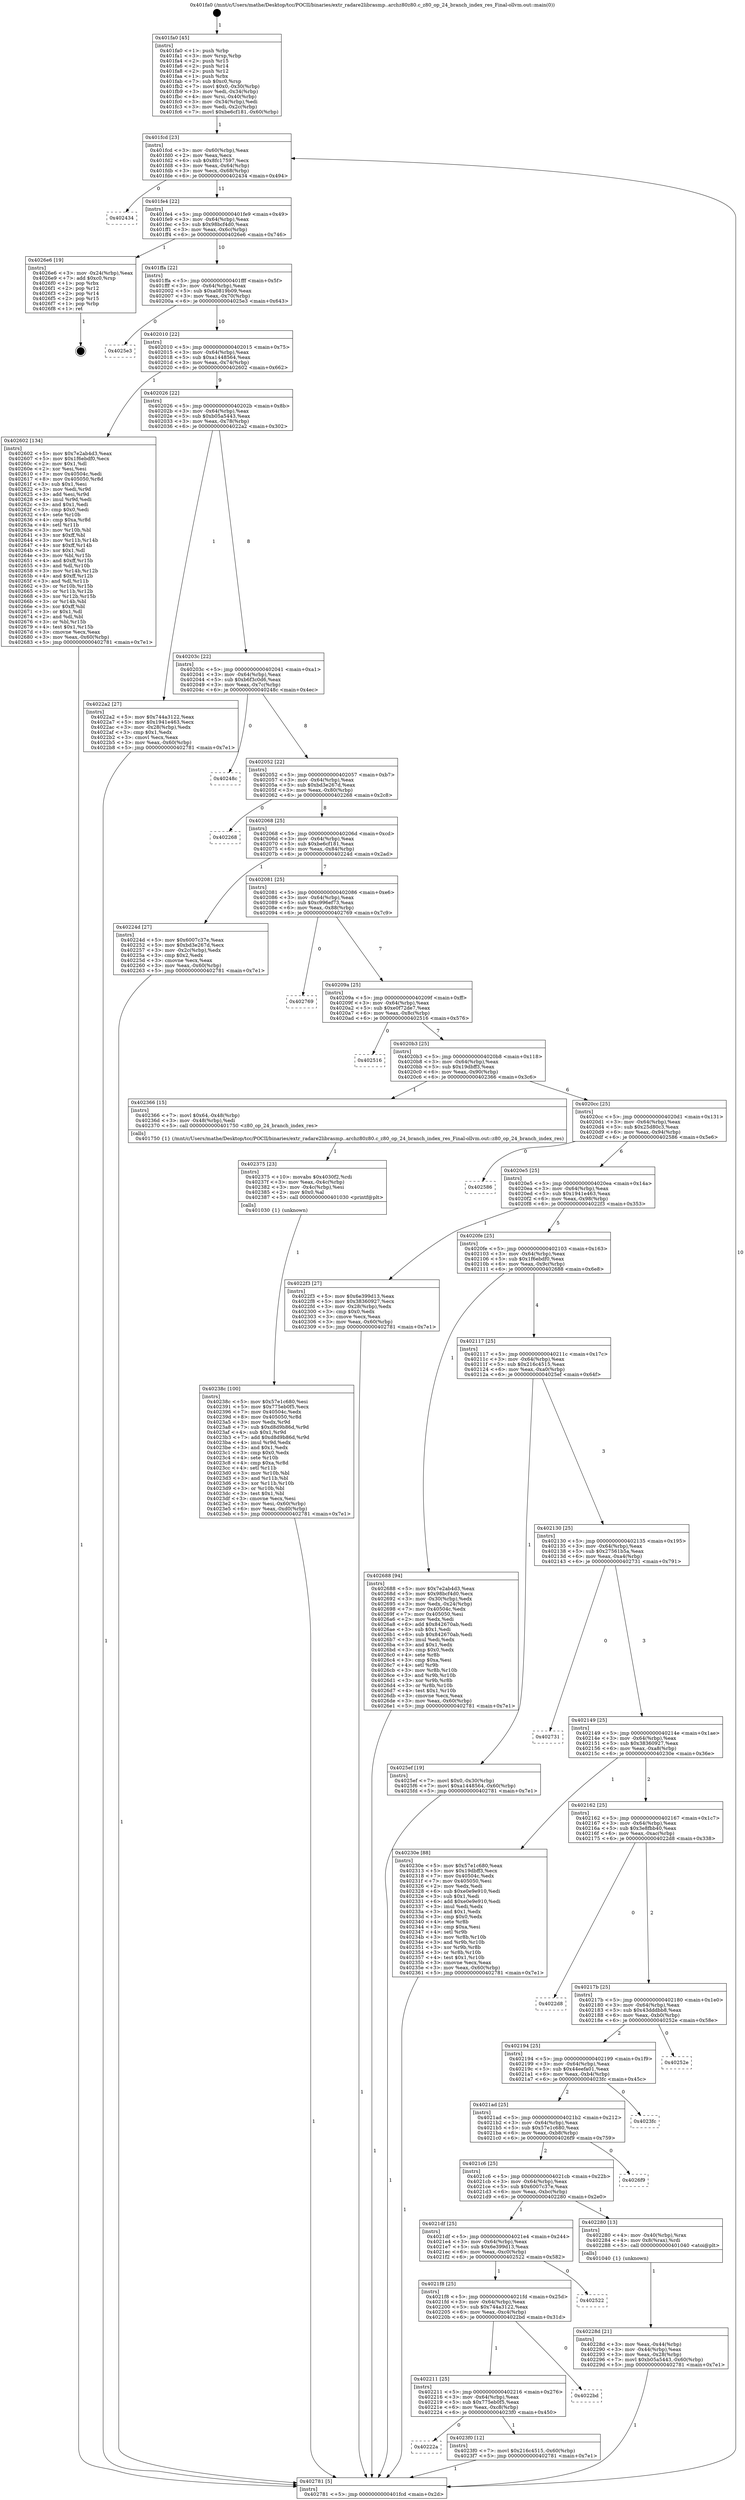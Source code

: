 digraph "0x401fa0" {
  label = "0x401fa0 (/mnt/c/Users/mathe/Desktop/tcc/POCII/binaries/extr_radare2librasmp..archz80z80.c_z80_op_24_branch_index_res_Final-ollvm.out::main(0))"
  labelloc = "t"
  node[shape=record]

  Entry [label="",width=0.3,height=0.3,shape=circle,fillcolor=black,style=filled]
  "0x401fcd" [label="{
     0x401fcd [23]\l
     | [instrs]\l
     &nbsp;&nbsp;0x401fcd \<+3\>: mov -0x60(%rbp),%eax\l
     &nbsp;&nbsp;0x401fd0 \<+2\>: mov %eax,%ecx\l
     &nbsp;&nbsp;0x401fd2 \<+6\>: sub $0x8fc17597,%ecx\l
     &nbsp;&nbsp;0x401fd8 \<+3\>: mov %eax,-0x64(%rbp)\l
     &nbsp;&nbsp;0x401fdb \<+3\>: mov %ecx,-0x68(%rbp)\l
     &nbsp;&nbsp;0x401fde \<+6\>: je 0000000000402434 \<main+0x494\>\l
  }"]
  "0x402434" [label="{
     0x402434\l
  }", style=dashed]
  "0x401fe4" [label="{
     0x401fe4 [22]\l
     | [instrs]\l
     &nbsp;&nbsp;0x401fe4 \<+5\>: jmp 0000000000401fe9 \<main+0x49\>\l
     &nbsp;&nbsp;0x401fe9 \<+3\>: mov -0x64(%rbp),%eax\l
     &nbsp;&nbsp;0x401fec \<+5\>: sub $0x98bcf4d0,%eax\l
     &nbsp;&nbsp;0x401ff1 \<+3\>: mov %eax,-0x6c(%rbp)\l
     &nbsp;&nbsp;0x401ff4 \<+6\>: je 00000000004026e6 \<main+0x746\>\l
  }"]
  Exit [label="",width=0.3,height=0.3,shape=circle,fillcolor=black,style=filled,peripheries=2]
  "0x4026e6" [label="{
     0x4026e6 [19]\l
     | [instrs]\l
     &nbsp;&nbsp;0x4026e6 \<+3\>: mov -0x24(%rbp),%eax\l
     &nbsp;&nbsp;0x4026e9 \<+7\>: add $0xc0,%rsp\l
     &nbsp;&nbsp;0x4026f0 \<+1\>: pop %rbx\l
     &nbsp;&nbsp;0x4026f1 \<+2\>: pop %r12\l
     &nbsp;&nbsp;0x4026f3 \<+2\>: pop %r14\l
     &nbsp;&nbsp;0x4026f5 \<+2\>: pop %r15\l
     &nbsp;&nbsp;0x4026f7 \<+1\>: pop %rbp\l
     &nbsp;&nbsp;0x4026f8 \<+1\>: ret\l
  }"]
  "0x401ffa" [label="{
     0x401ffa [22]\l
     | [instrs]\l
     &nbsp;&nbsp;0x401ffa \<+5\>: jmp 0000000000401fff \<main+0x5f\>\l
     &nbsp;&nbsp;0x401fff \<+3\>: mov -0x64(%rbp),%eax\l
     &nbsp;&nbsp;0x402002 \<+5\>: sub $0xa0819b09,%eax\l
     &nbsp;&nbsp;0x402007 \<+3\>: mov %eax,-0x70(%rbp)\l
     &nbsp;&nbsp;0x40200a \<+6\>: je 00000000004025e3 \<main+0x643\>\l
  }"]
  "0x40222a" [label="{
     0x40222a\l
  }", style=dashed]
  "0x4025e3" [label="{
     0x4025e3\l
  }", style=dashed]
  "0x402010" [label="{
     0x402010 [22]\l
     | [instrs]\l
     &nbsp;&nbsp;0x402010 \<+5\>: jmp 0000000000402015 \<main+0x75\>\l
     &nbsp;&nbsp;0x402015 \<+3\>: mov -0x64(%rbp),%eax\l
     &nbsp;&nbsp;0x402018 \<+5\>: sub $0xa1448564,%eax\l
     &nbsp;&nbsp;0x40201d \<+3\>: mov %eax,-0x74(%rbp)\l
     &nbsp;&nbsp;0x402020 \<+6\>: je 0000000000402602 \<main+0x662\>\l
  }"]
  "0x4023f0" [label="{
     0x4023f0 [12]\l
     | [instrs]\l
     &nbsp;&nbsp;0x4023f0 \<+7\>: movl $0x216c4515,-0x60(%rbp)\l
     &nbsp;&nbsp;0x4023f7 \<+5\>: jmp 0000000000402781 \<main+0x7e1\>\l
  }"]
  "0x402602" [label="{
     0x402602 [134]\l
     | [instrs]\l
     &nbsp;&nbsp;0x402602 \<+5\>: mov $0x7e2ab4d3,%eax\l
     &nbsp;&nbsp;0x402607 \<+5\>: mov $0x1f6ebdf0,%ecx\l
     &nbsp;&nbsp;0x40260c \<+2\>: mov $0x1,%dl\l
     &nbsp;&nbsp;0x40260e \<+2\>: xor %esi,%esi\l
     &nbsp;&nbsp;0x402610 \<+7\>: mov 0x40504c,%edi\l
     &nbsp;&nbsp;0x402617 \<+8\>: mov 0x405050,%r8d\l
     &nbsp;&nbsp;0x40261f \<+3\>: sub $0x1,%esi\l
     &nbsp;&nbsp;0x402622 \<+3\>: mov %edi,%r9d\l
     &nbsp;&nbsp;0x402625 \<+3\>: add %esi,%r9d\l
     &nbsp;&nbsp;0x402628 \<+4\>: imul %r9d,%edi\l
     &nbsp;&nbsp;0x40262c \<+3\>: and $0x1,%edi\l
     &nbsp;&nbsp;0x40262f \<+3\>: cmp $0x0,%edi\l
     &nbsp;&nbsp;0x402632 \<+4\>: sete %r10b\l
     &nbsp;&nbsp;0x402636 \<+4\>: cmp $0xa,%r8d\l
     &nbsp;&nbsp;0x40263a \<+4\>: setl %r11b\l
     &nbsp;&nbsp;0x40263e \<+3\>: mov %r10b,%bl\l
     &nbsp;&nbsp;0x402641 \<+3\>: xor $0xff,%bl\l
     &nbsp;&nbsp;0x402644 \<+3\>: mov %r11b,%r14b\l
     &nbsp;&nbsp;0x402647 \<+4\>: xor $0xff,%r14b\l
     &nbsp;&nbsp;0x40264b \<+3\>: xor $0x1,%dl\l
     &nbsp;&nbsp;0x40264e \<+3\>: mov %bl,%r15b\l
     &nbsp;&nbsp;0x402651 \<+4\>: and $0xff,%r15b\l
     &nbsp;&nbsp;0x402655 \<+3\>: and %dl,%r10b\l
     &nbsp;&nbsp;0x402658 \<+3\>: mov %r14b,%r12b\l
     &nbsp;&nbsp;0x40265b \<+4\>: and $0xff,%r12b\l
     &nbsp;&nbsp;0x40265f \<+3\>: and %dl,%r11b\l
     &nbsp;&nbsp;0x402662 \<+3\>: or %r10b,%r15b\l
     &nbsp;&nbsp;0x402665 \<+3\>: or %r11b,%r12b\l
     &nbsp;&nbsp;0x402668 \<+3\>: xor %r12b,%r15b\l
     &nbsp;&nbsp;0x40266b \<+3\>: or %r14b,%bl\l
     &nbsp;&nbsp;0x40266e \<+3\>: xor $0xff,%bl\l
     &nbsp;&nbsp;0x402671 \<+3\>: or $0x1,%dl\l
     &nbsp;&nbsp;0x402674 \<+2\>: and %dl,%bl\l
     &nbsp;&nbsp;0x402676 \<+3\>: or %bl,%r15b\l
     &nbsp;&nbsp;0x402679 \<+4\>: test $0x1,%r15b\l
     &nbsp;&nbsp;0x40267d \<+3\>: cmovne %ecx,%eax\l
     &nbsp;&nbsp;0x402680 \<+3\>: mov %eax,-0x60(%rbp)\l
     &nbsp;&nbsp;0x402683 \<+5\>: jmp 0000000000402781 \<main+0x7e1\>\l
  }"]
  "0x402026" [label="{
     0x402026 [22]\l
     | [instrs]\l
     &nbsp;&nbsp;0x402026 \<+5\>: jmp 000000000040202b \<main+0x8b\>\l
     &nbsp;&nbsp;0x40202b \<+3\>: mov -0x64(%rbp),%eax\l
     &nbsp;&nbsp;0x40202e \<+5\>: sub $0xb05a5443,%eax\l
     &nbsp;&nbsp;0x402033 \<+3\>: mov %eax,-0x78(%rbp)\l
     &nbsp;&nbsp;0x402036 \<+6\>: je 00000000004022a2 \<main+0x302\>\l
  }"]
  "0x402211" [label="{
     0x402211 [25]\l
     | [instrs]\l
     &nbsp;&nbsp;0x402211 \<+5\>: jmp 0000000000402216 \<main+0x276\>\l
     &nbsp;&nbsp;0x402216 \<+3\>: mov -0x64(%rbp),%eax\l
     &nbsp;&nbsp;0x402219 \<+5\>: sub $0x775eb0f5,%eax\l
     &nbsp;&nbsp;0x40221e \<+6\>: mov %eax,-0xc8(%rbp)\l
     &nbsp;&nbsp;0x402224 \<+6\>: je 00000000004023f0 \<main+0x450\>\l
  }"]
  "0x4022a2" [label="{
     0x4022a2 [27]\l
     | [instrs]\l
     &nbsp;&nbsp;0x4022a2 \<+5\>: mov $0x744a3122,%eax\l
     &nbsp;&nbsp;0x4022a7 \<+5\>: mov $0x1941e463,%ecx\l
     &nbsp;&nbsp;0x4022ac \<+3\>: mov -0x28(%rbp),%edx\l
     &nbsp;&nbsp;0x4022af \<+3\>: cmp $0x1,%edx\l
     &nbsp;&nbsp;0x4022b2 \<+3\>: cmovl %ecx,%eax\l
     &nbsp;&nbsp;0x4022b5 \<+3\>: mov %eax,-0x60(%rbp)\l
     &nbsp;&nbsp;0x4022b8 \<+5\>: jmp 0000000000402781 \<main+0x7e1\>\l
  }"]
  "0x40203c" [label="{
     0x40203c [22]\l
     | [instrs]\l
     &nbsp;&nbsp;0x40203c \<+5\>: jmp 0000000000402041 \<main+0xa1\>\l
     &nbsp;&nbsp;0x402041 \<+3\>: mov -0x64(%rbp),%eax\l
     &nbsp;&nbsp;0x402044 \<+5\>: sub $0xb6f3c0d6,%eax\l
     &nbsp;&nbsp;0x402049 \<+3\>: mov %eax,-0x7c(%rbp)\l
     &nbsp;&nbsp;0x40204c \<+6\>: je 000000000040248c \<main+0x4ec\>\l
  }"]
  "0x4022bd" [label="{
     0x4022bd\l
  }", style=dashed]
  "0x40248c" [label="{
     0x40248c\l
  }", style=dashed]
  "0x402052" [label="{
     0x402052 [22]\l
     | [instrs]\l
     &nbsp;&nbsp;0x402052 \<+5\>: jmp 0000000000402057 \<main+0xb7\>\l
     &nbsp;&nbsp;0x402057 \<+3\>: mov -0x64(%rbp),%eax\l
     &nbsp;&nbsp;0x40205a \<+5\>: sub $0xbd3e267d,%eax\l
     &nbsp;&nbsp;0x40205f \<+3\>: mov %eax,-0x80(%rbp)\l
     &nbsp;&nbsp;0x402062 \<+6\>: je 0000000000402268 \<main+0x2c8\>\l
  }"]
  "0x4021f8" [label="{
     0x4021f8 [25]\l
     | [instrs]\l
     &nbsp;&nbsp;0x4021f8 \<+5\>: jmp 00000000004021fd \<main+0x25d\>\l
     &nbsp;&nbsp;0x4021fd \<+3\>: mov -0x64(%rbp),%eax\l
     &nbsp;&nbsp;0x402200 \<+5\>: sub $0x744a3122,%eax\l
     &nbsp;&nbsp;0x402205 \<+6\>: mov %eax,-0xc4(%rbp)\l
     &nbsp;&nbsp;0x40220b \<+6\>: je 00000000004022bd \<main+0x31d\>\l
  }"]
  "0x402268" [label="{
     0x402268\l
  }", style=dashed]
  "0x402068" [label="{
     0x402068 [25]\l
     | [instrs]\l
     &nbsp;&nbsp;0x402068 \<+5\>: jmp 000000000040206d \<main+0xcd\>\l
     &nbsp;&nbsp;0x40206d \<+3\>: mov -0x64(%rbp),%eax\l
     &nbsp;&nbsp;0x402070 \<+5\>: sub $0xbe6cf181,%eax\l
     &nbsp;&nbsp;0x402075 \<+6\>: mov %eax,-0x84(%rbp)\l
     &nbsp;&nbsp;0x40207b \<+6\>: je 000000000040224d \<main+0x2ad\>\l
  }"]
  "0x402522" [label="{
     0x402522\l
  }", style=dashed]
  "0x40224d" [label="{
     0x40224d [27]\l
     | [instrs]\l
     &nbsp;&nbsp;0x40224d \<+5\>: mov $0x6007c37e,%eax\l
     &nbsp;&nbsp;0x402252 \<+5\>: mov $0xbd3e267d,%ecx\l
     &nbsp;&nbsp;0x402257 \<+3\>: mov -0x2c(%rbp),%edx\l
     &nbsp;&nbsp;0x40225a \<+3\>: cmp $0x2,%edx\l
     &nbsp;&nbsp;0x40225d \<+3\>: cmovne %ecx,%eax\l
     &nbsp;&nbsp;0x402260 \<+3\>: mov %eax,-0x60(%rbp)\l
     &nbsp;&nbsp;0x402263 \<+5\>: jmp 0000000000402781 \<main+0x7e1\>\l
  }"]
  "0x402081" [label="{
     0x402081 [25]\l
     | [instrs]\l
     &nbsp;&nbsp;0x402081 \<+5\>: jmp 0000000000402086 \<main+0xe6\>\l
     &nbsp;&nbsp;0x402086 \<+3\>: mov -0x64(%rbp),%eax\l
     &nbsp;&nbsp;0x402089 \<+5\>: sub $0xc996ef73,%eax\l
     &nbsp;&nbsp;0x40208e \<+6\>: mov %eax,-0x88(%rbp)\l
     &nbsp;&nbsp;0x402094 \<+6\>: je 0000000000402769 \<main+0x7c9\>\l
  }"]
  "0x402781" [label="{
     0x402781 [5]\l
     | [instrs]\l
     &nbsp;&nbsp;0x402781 \<+5\>: jmp 0000000000401fcd \<main+0x2d\>\l
  }"]
  "0x401fa0" [label="{
     0x401fa0 [45]\l
     | [instrs]\l
     &nbsp;&nbsp;0x401fa0 \<+1\>: push %rbp\l
     &nbsp;&nbsp;0x401fa1 \<+3\>: mov %rsp,%rbp\l
     &nbsp;&nbsp;0x401fa4 \<+2\>: push %r15\l
     &nbsp;&nbsp;0x401fa6 \<+2\>: push %r14\l
     &nbsp;&nbsp;0x401fa8 \<+2\>: push %r12\l
     &nbsp;&nbsp;0x401faa \<+1\>: push %rbx\l
     &nbsp;&nbsp;0x401fab \<+7\>: sub $0xc0,%rsp\l
     &nbsp;&nbsp;0x401fb2 \<+7\>: movl $0x0,-0x30(%rbp)\l
     &nbsp;&nbsp;0x401fb9 \<+3\>: mov %edi,-0x34(%rbp)\l
     &nbsp;&nbsp;0x401fbc \<+4\>: mov %rsi,-0x40(%rbp)\l
     &nbsp;&nbsp;0x401fc0 \<+3\>: mov -0x34(%rbp),%edi\l
     &nbsp;&nbsp;0x401fc3 \<+3\>: mov %edi,-0x2c(%rbp)\l
     &nbsp;&nbsp;0x401fc6 \<+7\>: movl $0xbe6cf181,-0x60(%rbp)\l
  }"]
  "0x40238c" [label="{
     0x40238c [100]\l
     | [instrs]\l
     &nbsp;&nbsp;0x40238c \<+5\>: mov $0x57e1c680,%esi\l
     &nbsp;&nbsp;0x402391 \<+5\>: mov $0x775eb0f5,%ecx\l
     &nbsp;&nbsp;0x402396 \<+7\>: mov 0x40504c,%edx\l
     &nbsp;&nbsp;0x40239d \<+8\>: mov 0x405050,%r8d\l
     &nbsp;&nbsp;0x4023a5 \<+3\>: mov %edx,%r9d\l
     &nbsp;&nbsp;0x4023a8 \<+7\>: sub $0xd8d9b86d,%r9d\l
     &nbsp;&nbsp;0x4023af \<+4\>: sub $0x1,%r9d\l
     &nbsp;&nbsp;0x4023b3 \<+7\>: add $0xd8d9b86d,%r9d\l
     &nbsp;&nbsp;0x4023ba \<+4\>: imul %r9d,%edx\l
     &nbsp;&nbsp;0x4023be \<+3\>: and $0x1,%edx\l
     &nbsp;&nbsp;0x4023c1 \<+3\>: cmp $0x0,%edx\l
     &nbsp;&nbsp;0x4023c4 \<+4\>: sete %r10b\l
     &nbsp;&nbsp;0x4023c8 \<+4\>: cmp $0xa,%r8d\l
     &nbsp;&nbsp;0x4023cc \<+4\>: setl %r11b\l
     &nbsp;&nbsp;0x4023d0 \<+3\>: mov %r10b,%bl\l
     &nbsp;&nbsp;0x4023d3 \<+3\>: and %r11b,%bl\l
     &nbsp;&nbsp;0x4023d6 \<+3\>: xor %r11b,%r10b\l
     &nbsp;&nbsp;0x4023d9 \<+3\>: or %r10b,%bl\l
     &nbsp;&nbsp;0x4023dc \<+3\>: test $0x1,%bl\l
     &nbsp;&nbsp;0x4023df \<+3\>: cmovne %ecx,%esi\l
     &nbsp;&nbsp;0x4023e2 \<+3\>: mov %esi,-0x60(%rbp)\l
     &nbsp;&nbsp;0x4023e5 \<+6\>: mov %eax,-0xd0(%rbp)\l
     &nbsp;&nbsp;0x4023eb \<+5\>: jmp 0000000000402781 \<main+0x7e1\>\l
  }"]
  "0x402769" [label="{
     0x402769\l
  }", style=dashed]
  "0x40209a" [label="{
     0x40209a [25]\l
     | [instrs]\l
     &nbsp;&nbsp;0x40209a \<+5\>: jmp 000000000040209f \<main+0xff\>\l
     &nbsp;&nbsp;0x40209f \<+3\>: mov -0x64(%rbp),%eax\l
     &nbsp;&nbsp;0x4020a2 \<+5\>: sub $0xe0f72de7,%eax\l
     &nbsp;&nbsp;0x4020a7 \<+6\>: mov %eax,-0x8c(%rbp)\l
     &nbsp;&nbsp;0x4020ad \<+6\>: je 0000000000402516 \<main+0x576\>\l
  }"]
  "0x402375" [label="{
     0x402375 [23]\l
     | [instrs]\l
     &nbsp;&nbsp;0x402375 \<+10\>: movabs $0x4030f2,%rdi\l
     &nbsp;&nbsp;0x40237f \<+3\>: mov %eax,-0x4c(%rbp)\l
     &nbsp;&nbsp;0x402382 \<+3\>: mov -0x4c(%rbp),%esi\l
     &nbsp;&nbsp;0x402385 \<+2\>: mov $0x0,%al\l
     &nbsp;&nbsp;0x402387 \<+5\>: call 0000000000401030 \<printf@plt\>\l
     | [calls]\l
     &nbsp;&nbsp;0x401030 \{1\} (unknown)\l
  }"]
  "0x402516" [label="{
     0x402516\l
  }", style=dashed]
  "0x4020b3" [label="{
     0x4020b3 [25]\l
     | [instrs]\l
     &nbsp;&nbsp;0x4020b3 \<+5\>: jmp 00000000004020b8 \<main+0x118\>\l
     &nbsp;&nbsp;0x4020b8 \<+3\>: mov -0x64(%rbp),%eax\l
     &nbsp;&nbsp;0x4020bb \<+5\>: sub $0x19dbff3,%eax\l
     &nbsp;&nbsp;0x4020c0 \<+6\>: mov %eax,-0x90(%rbp)\l
     &nbsp;&nbsp;0x4020c6 \<+6\>: je 0000000000402366 \<main+0x3c6\>\l
  }"]
  "0x40228d" [label="{
     0x40228d [21]\l
     | [instrs]\l
     &nbsp;&nbsp;0x40228d \<+3\>: mov %eax,-0x44(%rbp)\l
     &nbsp;&nbsp;0x402290 \<+3\>: mov -0x44(%rbp),%eax\l
     &nbsp;&nbsp;0x402293 \<+3\>: mov %eax,-0x28(%rbp)\l
     &nbsp;&nbsp;0x402296 \<+7\>: movl $0xb05a5443,-0x60(%rbp)\l
     &nbsp;&nbsp;0x40229d \<+5\>: jmp 0000000000402781 \<main+0x7e1\>\l
  }"]
  "0x402366" [label="{
     0x402366 [15]\l
     | [instrs]\l
     &nbsp;&nbsp;0x402366 \<+7\>: movl $0x64,-0x48(%rbp)\l
     &nbsp;&nbsp;0x40236d \<+3\>: mov -0x48(%rbp),%edi\l
     &nbsp;&nbsp;0x402370 \<+5\>: call 0000000000401750 \<z80_op_24_branch_index_res\>\l
     | [calls]\l
     &nbsp;&nbsp;0x401750 \{1\} (/mnt/c/Users/mathe/Desktop/tcc/POCII/binaries/extr_radare2librasmp..archz80z80.c_z80_op_24_branch_index_res_Final-ollvm.out::z80_op_24_branch_index_res)\l
  }"]
  "0x4020cc" [label="{
     0x4020cc [25]\l
     | [instrs]\l
     &nbsp;&nbsp;0x4020cc \<+5\>: jmp 00000000004020d1 \<main+0x131\>\l
     &nbsp;&nbsp;0x4020d1 \<+3\>: mov -0x64(%rbp),%eax\l
     &nbsp;&nbsp;0x4020d4 \<+5\>: sub $0x25d80c3,%eax\l
     &nbsp;&nbsp;0x4020d9 \<+6\>: mov %eax,-0x94(%rbp)\l
     &nbsp;&nbsp;0x4020df \<+6\>: je 0000000000402586 \<main+0x5e6\>\l
  }"]
  "0x4021df" [label="{
     0x4021df [25]\l
     | [instrs]\l
     &nbsp;&nbsp;0x4021df \<+5\>: jmp 00000000004021e4 \<main+0x244\>\l
     &nbsp;&nbsp;0x4021e4 \<+3\>: mov -0x64(%rbp),%eax\l
     &nbsp;&nbsp;0x4021e7 \<+5\>: sub $0x6e399d13,%eax\l
     &nbsp;&nbsp;0x4021ec \<+6\>: mov %eax,-0xc0(%rbp)\l
     &nbsp;&nbsp;0x4021f2 \<+6\>: je 0000000000402522 \<main+0x582\>\l
  }"]
  "0x402586" [label="{
     0x402586\l
  }", style=dashed]
  "0x4020e5" [label="{
     0x4020e5 [25]\l
     | [instrs]\l
     &nbsp;&nbsp;0x4020e5 \<+5\>: jmp 00000000004020ea \<main+0x14a\>\l
     &nbsp;&nbsp;0x4020ea \<+3\>: mov -0x64(%rbp),%eax\l
     &nbsp;&nbsp;0x4020ed \<+5\>: sub $0x1941e463,%eax\l
     &nbsp;&nbsp;0x4020f2 \<+6\>: mov %eax,-0x98(%rbp)\l
     &nbsp;&nbsp;0x4020f8 \<+6\>: je 00000000004022f3 \<main+0x353\>\l
  }"]
  "0x402280" [label="{
     0x402280 [13]\l
     | [instrs]\l
     &nbsp;&nbsp;0x402280 \<+4\>: mov -0x40(%rbp),%rax\l
     &nbsp;&nbsp;0x402284 \<+4\>: mov 0x8(%rax),%rdi\l
     &nbsp;&nbsp;0x402288 \<+5\>: call 0000000000401040 \<atoi@plt\>\l
     | [calls]\l
     &nbsp;&nbsp;0x401040 \{1\} (unknown)\l
  }"]
  "0x4022f3" [label="{
     0x4022f3 [27]\l
     | [instrs]\l
     &nbsp;&nbsp;0x4022f3 \<+5\>: mov $0x6e399d13,%eax\l
     &nbsp;&nbsp;0x4022f8 \<+5\>: mov $0x38360927,%ecx\l
     &nbsp;&nbsp;0x4022fd \<+3\>: mov -0x28(%rbp),%edx\l
     &nbsp;&nbsp;0x402300 \<+3\>: cmp $0x0,%edx\l
     &nbsp;&nbsp;0x402303 \<+3\>: cmove %ecx,%eax\l
     &nbsp;&nbsp;0x402306 \<+3\>: mov %eax,-0x60(%rbp)\l
     &nbsp;&nbsp;0x402309 \<+5\>: jmp 0000000000402781 \<main+0x7e1\>\l
  }"]
  "0x4020fe" [label="{
     0x4020fe [25]\l
     | [instrs]\l
     &nbsp;&nbsp;0x4020fe \<+5\>: jmp 0000000000402103 \<main+0x163\>\l
     &nbsp;&nbsp;0x402103 \<+3\>: mov -0x64(%rbp),%eax\l
     &nbsp;&nbsp;0x402106 \<+5\>: sub $0x1f6ebdf0,%eax\l
     &nbsp;&nbsp;0x40210b \<+6\>: mov %eax,-0x9c(%rbp)\l
     &nbsp;&nbsp;0x402111 \<+6\>: je 0000000000402688 \<main+0x6e8\>\l
  }"]
  "0x4021c6" [label="{
     0x4021c6 [25]\l
     | [instrs]\l
     &nbsp;&nbsp;0x4021c6 \<+5\>: jmp 00000000004021cb \<main+0x22b\>\l
     &nbsp;&nbsp;0x4021cb \<+3\>: mov -0x64(%rbp),%eax\l
     &nbsp;&nbsp;0x4021ce \<+5\>: sub $0x6007c37e,%eax\l
     &nbsp;&nbsp;0x4021d3 \<+6\>: mov %eax,-0xbc(%rbp)\l
     &nbsp;&nbsp;0x4021d9 \<+6\>: je 0000000000402280 \<main+0x2e0\>\l
  }"]
  "0x402688" [label="{
     0x402688 [94]\l
     | [instrs]\l
     &nbsp;&nbsp;0x402688 \<+5\>: mov $0x7e2ab4d3,%eax\l
     &nbsp;&nbsp;0x40268d \<+5\>: mov $0x98bcf4d0,%ecx\l
     &nbsp;&nbsp;0x402692 \<+3\>: mov -0x30(%rbp),%edx\l
     &nbsp;&nbsp;0x402695 \<+3\>: mov %edx,-0x24(%rbp)\l
     &nbsp;&nbsp;0x402698 \<+7\>: mov 0x40504c,%edx\l
     &nbsp;&nbsp;0x40269f \<+7\>: mov 0x405050,%esi\l
     &nbsp;&nbsp;0x4026a6 \<+2\>: mov %edx,%edi\l
     &nbsp;&nbsp;0x4026a8 \<+6\>: add $0x842670ab,%edi\l
     &nbsp;&nbsp;0x4026ae \<+3\>: sub $0x1,%edi\l
     &nbsp;&nbsp;0x4026b1 \<+6\>: sub $0x842670ab,%edi\l
     &nbsp;&nbsp;0x4026b7 \<+3\>: imul %edi,%edx\l
     &nbsp;&nbsp;0x4026ba \<+3\>: and $0x1,%edx\l
     &nbsp;&nbsp;0x4026bd \<+3\>: cmp $0x0,%edx\l
     &nbsp;&nbsp;0x4026c0 \<+4\>: sete %r8b\l
     &nbsp;&nbsp;0x4026c4 \<+3\>: cmp $0xa,%esi\l
     &nbsp;&nbsp;0x4026c7 \<+4\>: setl %r9b\l
     &nbsp;&nbsp;0x4026cb \<+3\>: mov %r8b,%r10b\l
     &nbsp;&nbsp;0x4026ce \<+3\>: and %r9b,%r10b\l
     &nbsp;&nbsp;0x4026d1 \<+3\>: xor %r9b,%r8b\l
     &nbsp;&nbsp;0x4026d4 \<+3\>: or %r8b,%r10b\l
     &nbsp;&nbsp;0x4026d7 \<+4\>: test $0x1,%r10b\l
     &nbsp;&nbsp;0x4026db \<+3\>: cmovne %ecx,%eax\l
     &nbsp;&nbsp;0x4026de \<+3\>: mov %eax,-0x60(%rbp)\l
     &nbsp;&nbsp;0x4026e1 \<+5\>: jmp 0000000000402781 \<main+0x7e1\>\l
  }"]
  "0x402117" [label="{
     0x402117 [25]\l
     | [instrs]\l
     &nbsp;&nbsp;0x402117 \<+5\>: jmp 000000000040211c \<main+0x17c\>\l
     &nbsp;&nbsp;0x40211c \<+3\>: mov -0x64(%rbp),%eax\l
     &nbsp;&nbsp;0x40211f \<+5\>: sub $0x216c4515,%eax\l
     &nbsp;&nbsp;0x402124 \<+6\>: mov %eax,-0xa0(%rbp)\l
     &nbsp;&nbsp;0x40212a \<+6\>: je 00000000004025ef \<main+0x64f\>\l
  }"]
  "0x4026f9" [label="{
     0x4026f9\l
  }", style=dashed]
  "0x4025ef" [label="{
     0x4025ef [19]\l
     | [instrs]\l
     &nbsp;&nbsp;0x4025ef \<+7\>: movl $0x0,-0x30(%rbp)\l
     &nbsp;&nbsp;0x4025f6 \<+7\>: movl $0xa1448564,-0x60(%rbp)\l
     &nbsp;&nbsp;0x4025fd \<+5\>: jmp 0000000000402781 \<main+0x7e1\>\l
  }"]
  "0x402130" [label="{
     0x402130 [25]\l
     | [instrs]\l
     &nbsp;&nbsp;0x402130 \<+5\>: jmp 0000000000402135 \<main+0x195\>\l
     &nbsp;&nbsp;0x402135 \<+3\>: mov -0x64(%rbp),%eax\l
     &nbsp;&nbsp;0x402138 \<+5\>: sub $0x27561b5a,%eax\l
     &nbsp;&nbsp;0x40213d \<+6\>: mov %eax,-0xa4(%rbp)\l
     &nbsp;&nbsp;0x402143 \<+6\>: je 0000000000402731 \<main+0x791\>\l
  }"]
  "0x4021ad" [label="{
     0x4021ad [25]\l
     | [instrs]\l
     &nbsp;&nbsp;0x4021ad \<+5\>: jmp 00000000004021b2 \<main+0x212\>\l
     &nbsp;&nbsp;0x4021b2 \<+3\>: mov -0x64(%rbp),%eax\l
     &nbsp;&nbsp;0x4021b5 \<+5\>: sub $0x57e1c680,%eax\l
     &nbsp;&nbsp;0x4021ba \<+6\>: mov %eax,-0xb8(%rbp)\l
     &nbsp;&nbsp;0x4021c0 \<+6\>: je 00000000004026f9 \<main+0x759\>\l
  }"]
  "0x402731" [label="{
     0x402731\l
  }", style=dashed]
  "0x402149" [label="{
     0x402149 [25]\l
     | [instrs]\l
     &nbsp;&nbsp;0x402149 \<+5\>: jmp 000000000040214e \<main+0x1ae\>\l
     &nbsp;&nbsp;0x40214e \<+3\>: mov -0x64(%rbp),%eax\l
     &nbsp;&nbsp;0x402151 \<+5\>: sub $0x38360927,%eax\l
     &nbsp;&nbsp;0x402156 \<+6\>: mov %eax,-0xa8(%rbp)\l
     &nbsp;&nbsp;0x40215c \<+6\>: je 000000000040230e \<main+0x36e\>\l
  }"]
  "0x4023fc" [label="{
     0x4023fc\l
  }", style=dashed]
  "0x40230e" [label="{
     0x40230e [88]\l
     | [instrs]\l
     &nbsp;&nbsp;0x40230e \<+5\>: mov $0x57e1c680,%eax\l
     &nbsp;&nbsp;0x402313 \<+5\>: mov $0x19dbff3,%ecx\l
     &nbsp;&nbsp;0x402318 \<+7\>: mov 0x40504c,%edx\l
     &nbsp;&nbsp;0x40231f \<+7\>: mov 0x405050,%esi\l
     &nbsp;&nbsp;0x402326 \<+2\>: mov %edx,%edi\l
     &nbsp;&nbsp;0x402328 \<+6\>: sub $0xe0e9e910,%edi\l
     &nbsp;&nbsp;0x40232e \<+3\>: sub $0x1,%edi\l
     &nbsp;&nbsp;0x402331 \<+6\>: add $0xe0e9e910,%edi\l
     &nbsp;&nbsp;0x402337 \<+3\>: imul %edi,%edx\l
     &nbsp;&nbsp;0x40233a \<+3\>: and $0x1,%edx\l
     &nbsp;&nbsp;0x40233d \<+3\>: cmp $0x0,%edx\l
     &nbsp;&nbsp;0x402340 \<+4\>: sete %r8b\l
     &nbsp;&nbsp;0x402344 \<+3\>: cmp $0xa,%esi\l
     &nbsp;&nbsp;0x402347 \<+4\>: setl %r9b\l
     &nbsp;&nbsp;0x40234b \<+3\>: mov %r8b,%r10b\l
     &nbsp;&nbsp;0x40234e \<+3\>: and %r9b,%r10b\l
     &nbsp;&nbsp;0x402351 \<+3\>: xor %r9b,%r8b\l
     &nbsp;&nbsp;0x402354 \<+3\>: or %r8b,%r10b\l
     &nbsp;&nbsp;0x402357 \<+4\>: test $0x1,%r10b\l
     &nbsp;&nbsp;0x40235b \<+3\>: cmovne %ecx,%eax\l
     &nbsp;&nbsp;0x40235e \<+3\>: mov %eax,-0x60(%rbp)\l
     &nbsp;&nbsp;0x402361 \<+5\>: jmp 0000000000402781 \<main+0x7e1\>\l
  }"]
  "0x402162" [label="{
     0x402162 [25]\l
     | [instrs]\l
     &nbsp;&nbsp;0x402162 \<+5\>: jmp 0000000000402167 \<main+0x1c7\>\l
     &nbsp;&nbsp;0x402167 \<+3\>: mov -0x64(%rbp),%eax\l
     &nbsp;&nbsp;0x40216a \<+5\>: sub $0x3e8fbb40,%eax\l
     &nbsp;&nbsp;0x40216f \<+6\>: mov %eax,-0xac(%rbp)\l
     &nbsp;&nbsp;0x402175 \<+6\>: je 00000000004022d8 \<main+0x338\>\l
  }"]
  "0x402194" [label="{
     0x402194 [25]\l
     | [instrs]\l
     &nbsp;&nbsp;0x402194 \<+5\>: jmp 0000000000402199 \<main+0x1f9\>\l
     &nbsp;&nbsp;0x402199 \<+3\>: mov -0x64(%rbp),%eax\l
     &nbsp;&nbsp;0x40219c \<+5\>: sub $0x44eefa01,%eax\l
     &nbsp;&nbsp;0x4021a1 \<+6\>: mov %eax,-0xb4(%rbp)\l
     &nbsp;&nbsp;0x4021a7 \<+6\>: je 00000000004023fc \<main+0x45c\>\l
  }"]
  "0x4022d8" [label="{
     0x4022d8\l
  }", style=dashed]
  "0x40217b" [label="{
     0x40217b [25]\l
     | [instrs]\l
     &nbsp;&nbsp;0x40217b \<+5\>: jmp 0000000000402180 \<main+0x1e0\>\l
     &nbsp;&nbsp;0x402180 \<+3\>: mov -0x64(%rbp),%eax\l
     &nbsp;&nbsp;0x402183 \<+5\>: sub $0x43dddbb8,%eax\l
     &nbsp;&nbsp;0x402188 \<+6\>: mov %eax,-0xb0(%rbp)\l
     &nbsp;&nbsp;0x40218e \<+6\>: je 000000000040252e \<main+0x58e\>\l
  }"]
  "0x40252e" [label="{
     0x40252e\l
  }", style=dashed]
  Entry -> "0x401fa0" [label=" 1"]
  "0x401fcd" -> "0x402434" [label=" 0"]
  "0x401fcd" -> "0x401fe4" [label=" 11"]
  "0x4026e6" -> Exit [label=" 1"]
  "0x401fe4" -> "0x4026e6" [label=" 1"]
  "0x401fe4" -> "0x401ffa" [label=" 10"]
  "0x402688" -> "0x402781" [label=" 1"]
  "0x401ffa" -> "0x4025e3" [label=" 0"]
  "0x401ffa" -> "0x402010" [label=" 10"]
  "0x402602" -> "0x402781" [label=" 1"]
  "0x402010" -> "0x402602" [label=" 1"]
  "0x402010" -> "0x402026" [label=" 9"]
  "0x4025ef" -> "0x402781" [label=" 1"]
  "0x402026" -> "0x4022a2" [label=" 1"]
  "0x402026" -> "0x40203c" [label=" 8"]
  "0x402211" -> "0x40222a" [label=" 0"]
  "0x40203c" -> "0x40248c" [label=" 0"]
  "0x40203c" -> "0x402052" [label=" 8"]
  "0x402211" -> "0x4023f0" [label=" 1"]
  "0x402052" -> "0x402268" [label=" 0"]
  "0x402052" -> "0x402068" [label=" 8"]
  "0x4021f8" -> "0x402211" [label=" 1"]
  "0x402068" -> "0x40224d" [label=" 1"]
  "0x402068" -> "0x402081" [label=" 7"]
  "0x40224d" -> "0x402781" [label=" 1"]
  "0x401fa0" -> "0x401fcd" [label=" 1"]
  "0x402781" -> "0x401fcd" [label=" 10"]
  "0x4021f8" -> "0x4022bd" [label=" 0"]
  "0x402081" -> "0x402769" [label=" 0"]
  "0x402081" -> "0x40209a" [label=" 7"]
  "0x4021df" -> "0x4021f8" [label=" 1"]
  "0x40209a" -> "0x402516" [label=" 0"]
  "0x40209a" -> "0x4020b3" [label=" 7"]
  "0x4021df" -> "0x402522" [label=" 0"]
  "0x4020b3" -> "0x402366" [label=" 1"]
  "0x4020b3" -> "0x4020cc" [label=" 6"]
  "0x4023f0" -> "0x402781" [label=" 1"]
  "0x4020cc" -> "0x402586" [label=" 0"]
  "0x4020cc" -> "0x4020e5" [label=" 6"]
  "0x40238c" -> "0x402781" [label=" 1"]
  "0x4020e5" -> "0x4022f3" [label=" 1"]
  "0x4020e5" -> "0x4020fe" [label=" 5"]
  "0x402375" -> "0x40238c" [label=" 1"]
  "0x4020fe" -> "0x402688" [label=" 1"]
  "0x4020fe" -> "0x402117" [label=" 4"]
  "0x40230e" -> "0x402781" [label=" 1"]
  "0x402117" -> "0x4025ef" [label=" 1"]
  "0x402117" -> "0x402130" [label=" 3"]
  "0x4022f3" -> "0x402781" [label=" 1"]
  "0x402130" -> "0x402731" [label=" 0"]
  "0x402130" -> "0x402149" [label=" 3"]
  "0x40228d" -> "0x402781" [label=" 1"]
  "0x402149" -> "0x40230e" [label=" 1"]
  "0x402149" -> "0x402162" [label=" 2"]
  "0x402280" -> "0x40228d" [label=" 1"]
  "0x402162" -> "0x4022d8" [label=" 0"]
  "0x402162" -> "0x40217b" [label=" 2"]
  "0x4021c6" -> "0x402280" [label=" 1"]
  "0x40217b" -> "0x40252e" [label=" 0"]
  "0x40217b" -> "0x402194" [label=" 2"]
  "0x4021c6" -> "0x4021df" [label=" 1"]
  "0x402194" -> "0x4023fc" [label=" 0"]
  "0x402194" -> "0x4021ad" [label=" 2"]
  "0x4022a2" -> "0x402781" [label=" 1"]
  "0x4021ad" -> "0x4026f9" [label=" 0"]
  "0x4021ad" -> "0x4021c6" [label=" 2"]
  "0x402366" -> "0x402375" [label=" 1"]
}
